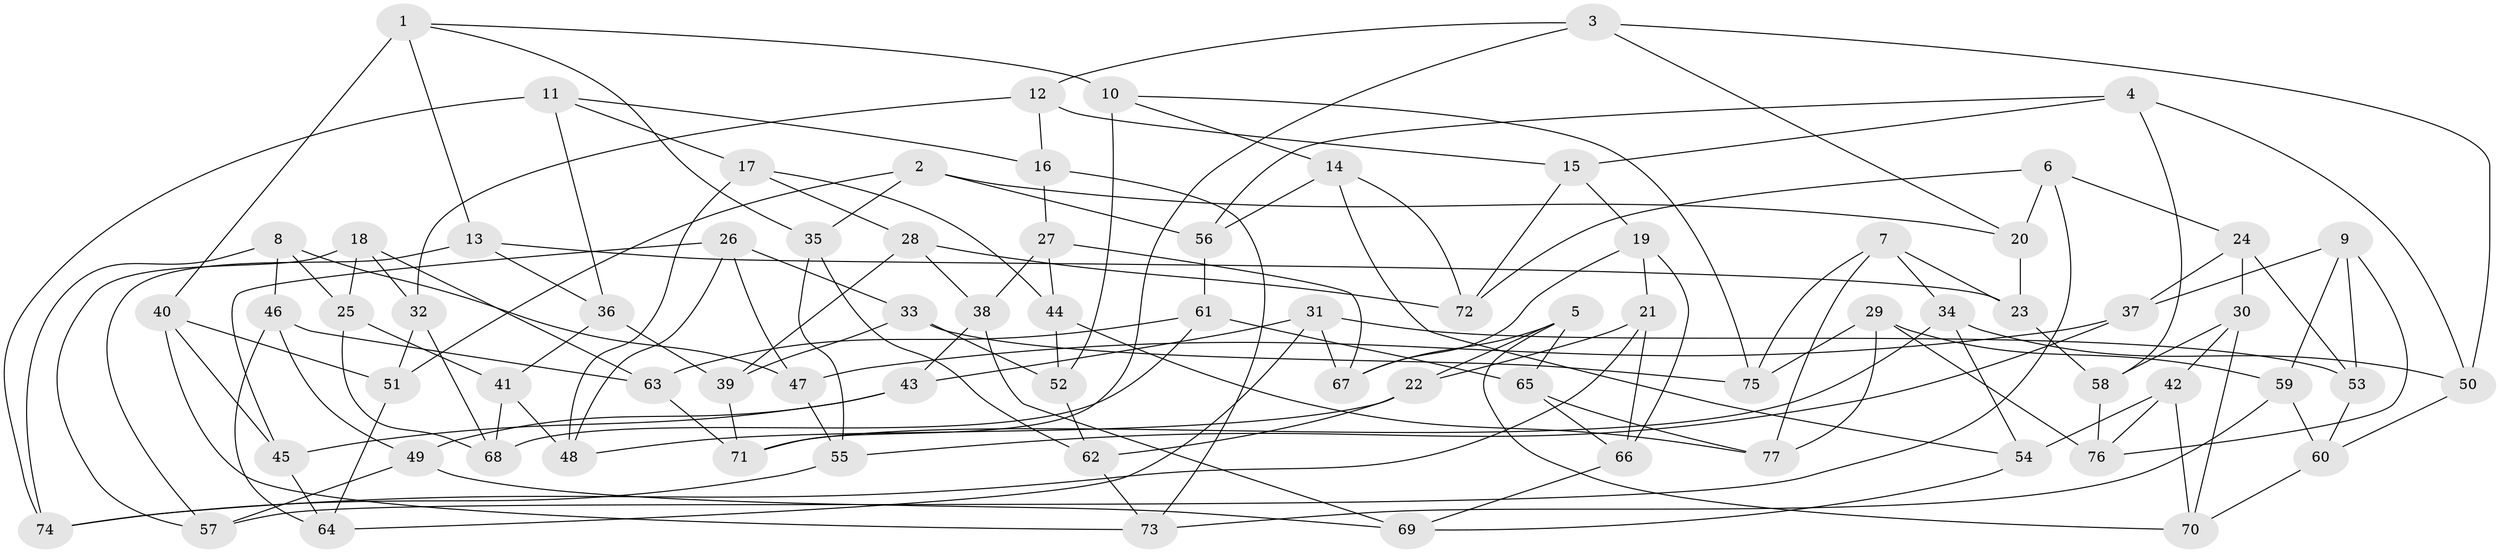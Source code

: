 // Generated by graph-tools (version 1.1) at 2025/56/03/09/25 04:56:35]
// undirected, 77 vertices, 154 edges
graph export_dot {
graph [start="1"]
  node [color=gray90,style=filled];
  1;
  2;
  3;
  4;
  5;
  6;
  7;
  8;
  9;
  10;
  11;
  12;
  13;
  14;
  15;
  16;
  17;
  18;
  19;
  20;
  21;
  22;
  23;
  24;
  25;
  26;
  27;
  28;
  29;
  30;
  31;
  32;
  33;
  34;
  35;
  36;
  37;
  38;
  39;
  40;
  41;
  42;
  43;
  44;
  45;
  46;
  47;
  48;
  49;
  50;
  51;
  52;
  53;
  54;
  55;
  56;
  57;
  58;
  59;
  60;
  61;
  62;
  63;
  64;
  65;
  66;
  67;
  68;
  69;
  70;
  71;
  72;
  73;
  74;
  75;
  76;
  77;
  1 -- 35;
  1 -- 40;
  1 -- 13;
  1 -- 10;
  2 -- 51;
  2 -- 20;
  2 -- 35;
  2 -- 56;
  3 -- 12;
  3 -- 50;
  3 -- 71;
  3 -- 20;
  4 -- 15;
  4 -- 58;
  4 -- 56;
  4 -- 50;
  5 -- 70;
  5 -- 67;
  5 -- 22;
  5 -- 65;
  6 -- 57;
  6 -- 24;
  6 -- 20;
  6 -- 72;
  7 -- 77;
  7 -- 23;
  7 -- 75;
  7 -- 34;
  8 -- 25;
  8 -- 74;
  8 -- 46;
  8 -- 47;
  9 -- 76;
  9 -- 53;
  9 -- 37;
  9 -- 59;
  10 -- 52;
  10 -- 14;
  10 -- 75;
  11 -- 16;
  11 -- 17;
  11 -- 74;
  11 -- 36;
  12 -- 16;
  12 -- 15;
  12 -- 32;
  13 -- 36;
  13 -- 23;
  13 -- 57;
  14 -- 72;
  14 -- 56;
  14 -- 54;
  15 -- 19;
  15 -- 72;
  16 -- 27;
  16 -- 73;
  17 -- 44;
  17 -- 48;
  17 -- 28;
  18 -- 57;
  18 -- 63;
  18 -- 25;
  18 -- 32;
  19 -- 67;
  19 -- 21;
  19 -- 66;
  20 -- 23;
  21 -- 66;
  21 -- 74;
  21 -- 22;
  22 -- 62;
  22 -- 48;
  23 -- 58;
  24 -- 37;
  24 -- 53;
  24 -- 30;
  25 -- 68;
  25 -- 41;
  26 -- 47;
  26 -- 48;
  26 -- 33;
  26 -- 45;
  27 -- 38;
  27 -- 44;
  27 -- 67;
  28 -- 72;
  28 -- 38;
  28 -- 39;
  29 -- 77;
  29 -- 59;
  29 -- 75;
  29 -- 76;
  30 -- 42;
  30 -- 58;
  30 -- 70;
  31 -- 67;
  31 -- 53;
  31 -- 43;
  31 -- 64;
  32 -- 68;
  32 -- 51;
  33 -- 75;
  33 -- 39;
  33 -- 52;
  34 -- 50;
  34 -- 54;
  34 -- 71;
  35 -- 55;
  35 -- 62;
  36 -- 41;
  36 -- 39;
  37 -- 47;
  37 -- 55;
  38 -- 69;
  38 -- 43;
  39 -- 71;
  40 -- 45;
  40 -- 73;
  40 -- 51;
  41 -- 48;
  41 -- 68;
  42 -- 54;
  42 -- 76;
  42 -- 70;
  43 -- 45;
  43 -- 49;
  44 -- 52;
  44 -- 77;
  45 -- 64;
  46 -- 64;
  46 -- 49;
  46 -- 63;
  47 -- 55;
  49 -- 69;
  49 -- 57;
  50 -- 60;
  51 -- 64;
  52 -- 62;
  53 -- 60;
  54 -- 69;
  55 -- 74;
  56 -- 61;
  58 -- 76;
  59 -- 60;
  59 -- 73;
  60 -- 70;
  61 -- 65;
  61 -- 68;
  61 -- 63;
  62 -- 73;
  63 -- 71;
  65 -- 66;
  65 -- 77;
  66 -- 69;
}
